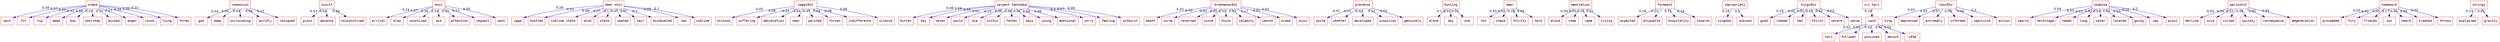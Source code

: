 strict digraph  {
	snake	 [color=red,
		fontname=courier,
		shape=box];
	neck	 [color=red,
		fontname=courier,
		shape=box];
	snake -> neck	 [color=blue,
		xlabel=0.59];
	fit	 [color=red,
		fontname=courier,
		shape=box];
	snake -> fit	 [color=blue,
		xlabel=0.57];
	tip	 [color=red,
		fontname=courier,
		shape=box];
	snake -> tip	 [color=blue,
		xlabel=0.33];
	dead	 [color=red,
		fontname=courier,
		shape=box];
	snake -> dead	 [color=blue,
		xlabel=0.33];
	bow	 [color=red,
		fontname=courier,
		shape=box];
	snake -> bow	 [color=blue,
		xlabel=0.28];
	doorstep	 [color=red,
		fontname=courier,
		shape=box];
	snake -> doorstep	 [color=blue,
		xlabel=0.33];
	picked	 [color=red,
		fontname=courier,
		shape=box];
	snake -> picked	 [color=blue,
		xlabel=0.37];
	anger	 [color=red,
		fontname=courier,
		shape=box];
	snake -> anger	 [color=blue,
		xlabel=0.27];
	round	 [color=red,
		fontname=courier,
		shape=box];
	snake -> round	 [color=blue,
		xlabel=0.35];
	lying	 [color=red,
		fontname=courier,
		shape=box];
	snake -> lying	 [color=blue,
		xlabel=0.32];
	threw	 [color=red,
		fontname=courier,
		shape=box];
	snake -> threw	 [color=blue,
		xlabel=0.31];
	communion	 [color=red,
		fontname=courier,
		shape=box];
	god	 [color=red,
		fontname=courier,
		shape=box];
	communion -> god	 [color=blue,
		xlabel=0.04];
	deep	 [color=red,
		fontname=courier,
		shape=box];
	communion -> deep	 [color=blue,
		xlabel=0.05];
	surrounding	 [color=red,
		fontname=courier,
		shape=box];
	communion -> surrounding	 [color=blue,
		xlabel=0.04];
	worldly	 [color=red,
		fontname=courier,
		shape=box];
	communion -> worldly	 [color=blue,
		xlabel=0.04];
	resigned	 [color=red,
		fontname=courier,
		shape=box];
	communion -> resigned	 [color=blue,
		xlabel=0.23];
	insult	 [color=red,
		fontname=courier,
		shape=box];
	gross	 [color=red,
		fontname=courier,
		shape=box];
	insult -> gross	 [color=blue,
		xlabel=0.23];
	absence	 [color=red,
		fontname=courier,
		shape=box];
	insult -> absence	 [color=blue,
		xlabel=0.04];
	misconstrued	 [color=red,
		fontname=courier,
		shape=box];
	insult -> misconstrued	 [color=blue,
		xlabel=0.44];
	muni	 [color=red,
		fontname=courier,
		shape=box];
	arrival	 [color=red,
		fontname=courier,
		shape=box];
	muni -> arrival	 [color=blue,
		xlabel=0.24];
	draw	 [color=red,
		fontname=courier,
		shape=box];
	muni -> draw	 [color=blue,
		xlabel=0.27];
	unnoticed	 [color=red,
		fontname=courier,
		shape=box];
	muni -> unnoticed	 [color=blue,
		xlabel=0.26];
	did	 [color=red,
		fontname=courier,
		shape=box];
	muni -> did	 [color=blue,
		xlabel=0.24];
	attention	 [color=red,
		fontname=courier,
		shape=box];
	muni -> attention	 [color=blue,
		xlabel=0.25];
	request	 [color=red,
		fontname=courier,
		shape=box];
	muni -> request	 [color=blue,
		xlabel=0.23];
	went	 [color=red,
		fontname=courier,
		shape=box];
	muni -> went	 [color=blue,
		xlabel=0.35];
	"deer skin"	 [color=red,
		fontname=courier,
		shape=box];
	sage	 [color=red,
		fontname=courier,
		shape=box];
	"deer skin" -> sage	 [color=blue,
		xlabel=0.29];
	knotted	 [color=red,
		fontname=courier,
		shape=box];
	"deer skin" -> knotted	 [color=blue,
		xlabel=0.03];
	"sublime state"	 [color=red,
		fontname=courier,
		shape=box];
	"deer skin" -> "sublime state"	 [color=blue,
		xlabel=0.09];
	mind	 [color=red,
		fontname=courier,
		shape=box];
	"deer skin" -> mind	 [color=blue,
		xlabel=0.07];
	state	 [color=red,
		fontname=courier,
		shape=box];
	"deer skin" -> state	 [color=blue,
		xlabel=0.1];
	seated	 [color=red,
		fontname=courier,
		shape=box];
	"deer skin" -> seated	 [color=blue,
		xlabel=0.07];
	hair	 [color=red,
		fontname=courier,
		shape=box];
	"deer skin" -> hair	 [color=blue,
		xlabel=0.07];
	disheveled	 [color=red,
		fontname=courier,
		shape=box];
	"deer skin" -> disheveled	 [color=blue,
		xlabel=0.1];
	was	 [color=red,
		fontname=courier,
		shape=box];
	"deer skin" -> was	 [color=blue,
		xlabel=0.05];
	sublime	 [color=red,
		fontname=courier,
		shape=box];
	"deer skin" -> sublime	 [color=blue,
		xlabel=0.1];
	"'sage\x92s'"	 [color=red,
		fontname=courier,
		shape=box];
	mistook	 [color=red,
		fontname=courier,
		shape=box];
	"'sage\x92s'" -> mistook	 [color=blue,
		xlabel=0.05];
	suffering	 [color=red,
		fontname=courier,
		shape=box];
	"'sage\x92s'" -> suffering	 [color=blue,
		xlabel=0.08];
	dehydration	 [color=red,
		fontname=courier,
		shape=box];
	"'sage\x92s'" -> dehydration	 [color=blue,
		xlabel=0.25];
	near	 [color=red,
		fontname=courier,
		shape=box];
	"'sage\x92s'" -> near	 [color=blue,
		xlabel=0.04];
	parched	 [color=red,
		fontname=courier,
		shape=box];
	"'sage\x92s'" -> parched	 [color=blue,
		xlabel=0.07];
	throat	 [color=red,
		fontname=courier,
		shape=box];
	"'sage\x92s'" -> throat	 [color=blue,
		xlabel=0.04];
	indifference	 [color=red,
		fontname=courier,
		shape=box];
	"'sage\x92s'" -> indifference	 [color=blue,
		xlabel=0.08];
	silence	 [color=red,
		fontname=courier,
		shape=box];
	"'sage\x92s'" -> silence	 [color=blue,
		xlabel=0.08];
	"serpent takshaka"	 [color=red,
		fontname=courier,
		shape=box];
	bitten	 [color=red,
		fontname=courier,
		shape=box];
	"serpent takshaka" -> bitten	 [color=blue,
		xlabel=0.06];
	boy	 [color=red,
		fontname=courier,
		shape=box];
	"serpent takshaka" -> boy	 [color=blue,
		xlabel=0.08];
	seven	 [color=red,
		fontname=courier,
		shape=box];
	"serpent takshaka" -> seven	 [color=blue,
		xlabel=0.05];
	would	 [color=red,
		fontname=courier,
		shape=box];
	"serpent takshaka" -> would	 [color=blue,
		xlabel=0.03];
	die	 [color=red,
		fontname=courier,
		shape=box];
	"serpent takshaka" -> die	 [color=blue,
		xlabel=0.12];
	within	 [color=red,
		fontname=courier,
		shape=box];
	"serpent takshaka" -> within	 [color=blue,
		xlabel=0.06];
	father	 [color=red,
		fontname=courier,
		shape=box];
	"serpent takshaka" -> father	 [color=blue,
		xlabel=0.08];
	days	 [color=red,
		fontname=courier,
		shape=box];
	"serpent takshaka" -> days	 [color=blue,
		xlabel=0.05];
	young	 [color=red,
		fontname=courier,
		shape=box];
	"serpent takshaka" -> young	 [color=blue,
		xlabel=0.24];
	emotional	 [color=red,
		fontname=courier,
		shape=box];
	"serpent takshaka" -> emotional	 [color=blue,
		xlabel=0.06];
	sorry	 [color=red,
		fontname=courier,
		shape=box];
	"serpent takshaka" -> sorry	 [color=blue,
		xlabel=0.3];
	feeling	 [color=red,
		fontname=courier,
		shape=box];
	"serpent takshaka" -> feeling	 [color=blue,
		xlabel=0.07];
	outburst	 [color=red,
		fontname=courier,
		shape=box];
	"serpent takshaka" -> outburst	 [color=blue,
		xlabel=0.08];
	"'brahmana\x92s'"	 [color=red,
		fontname=courier,
		shape=box];
	death	 [color=red,
		fontname=courier,
		shape=box];
	"'brahmana\x92s'" -> death	 [color=blue,
		xlabel=0.02];
	curse	 [color=red,
		fontname=courier,
		shape=box];
	"'brahmana\x92s'" -> curse	 [color=blue,
		xlabel=0.03];
	reversed	 [color=red,
		fontname=courier,
		shape=box];
	"'brahmana\x92s'" -> reversed	 [color=blue,
		xlabel=0.03];
	since	 [color=red,
		fontname=courier,
		shape=box];
	"'brahmana\x92s'" -> since	 [color=blue,
		xlabel=0.02];
	think	 [color=red,
		fontname=courier,
		shape=box];
	"'brahmana\x92s'" -> think	 [color=blue,
		xlabel=0.03];
	calamity	 [color=red,
		fontname=courier,
		shape=box];
	"'brahmana\x92s'" -> calamity	 [color=blue,
		xlabel=0.03];
	cannot	 [color=red,
		fontname=courier,
		shape=box];
	"'brahmana\x92s'" -> cannot	 [color=blue,
		xlabel=0.17];
	dread	 [color=red,
		fontname=courier,
		shape=box];
	"'brahmana\x92s'" -> dread	 [color=blue,
		xlabel=0.03];
	occur	 [color=red,
		fontname=courier,
		shape=box];
	"'brahmana\x92s'" -> occur	 [color=blue,
		xlabel=0.03];
	pretense	 [color=red,
		fontname=courier,
		shape=box];
	spite	 [color=red,
		fontname=courier,
		shape=box];
	pretense -> spite	 [color=blue,
		xlabel=0.01];
	whether	 [color=red,
		fontname=courier,
		shape=box];
	pretense -> whether	 [color=blue,
		xlabel=0.01];
	developed	 [color=red,
		fontname=courier,
		shape=box];
	pretense -> developed	 [color=blue,
		xlabel=0.02];
	suspicion	 [color=red,
		fontname=courier,
		shape=box];
	pretense -> suspicion	 [color=blue,
		xlabel=0.12];
	genuinely	 [color=red,
		fontname=courier,
		shape=box];
	pretense -> genuinely	 [color=blue,
		xlabel=0.02];
	hunting	 [color=red,
		fontname=courier,
		shape=box];
	alone	 [color=red,
		fontname=courier,
		shape=box];
	hunting -> alone	 [color=blue,
		xlabel=0.1];
	day	 [color=red,
		fontname=courier,
		shape=box];
	hunting -> day	 [color=blue,
		xlabel=0.01];
	one	 [color=red,
		fontname=courier,
		shape=box];
	hunting -> one	 [color=blue,
		xlabel=0.01];
	deer	 [color=red,
		fontname=courier,
		shape=box];
	hot	 [color=red,
		fontname=courier,
		shape=box];
	deer -> hot	 [color=blue,
		xlabel=0.03];
	chase	 [color=red,
		fontname=courier,
		shape=box];
	deer -> chase	 [color=blue,
		xlabel=0.03];
	thirsty	 [color=red,
		fontname=courier,
		shape=box];
	deer -> thirsty	 [color=blue,
		xlabel=0.16];
	herd	 [color=red,
		fontname=courier,
		shape=box];
	deer -> herd	 [color=blue,
		xlabel=0.04];
	meditation	 [color=red,
		fontname=courier,
		shape=box];
	aloud	 [color=red,
		fontname=courier,
		shape=box];
	meditation -> aloud	 [color=blue,
		xlabel=0.04];
	come	 [color=red,
		fontname=courier,
		shape=box];
	meditation -> come	 [color=blue,
		xlabel=0.03];
	came	 [color=red,
		fontname=courier,
		shape=box];
	meditation -> came	 [color=blue,
		xlabel=0.02];
	crying	 [color=red,
		fontname=courier,
		shape=box];
	meditation -> crying	 [color=blue,
		xlabel=0.21];
	foremost	 [color=red,
		fontname=courier,
		shape=box];
	expected	 [color=red,
		fontname=courier,
		shape=box];
	foremost -> expected	 [color=blue,
		xlabel=0.16];
	etiquette	 [color=red,
		fontname=courier,
		shape=box];
	foremost -> etiquette	 [color=blue,
		xlabel=0.23];
	hospitality	 [color=red,
		fontname=courier,
		shape=box];
	foremost -> hospitality	 [color=blue,
		xlabel=0.12];
	towards	 [color=red,
		fontname=courier,
		shape=box];
	foremost -> towards	 [color=blue,
		xlabel=0.18];
	impropriety	 [color=red,
		fontname=courier,
		shape=box];
	kingdom	 [color=red,
		fontname=courier,
		shape=box];
	impropriety -> kingdom	 [color=blue,
		xlabel=0.19];
	unknown	 [color=red,
		fontname=courier,
		shape=box];
	impropriety -> unknown	 [color=blue,
		xlabel=0.2];
	"'king\x92s'"	 [color=red,
		fontname=courier,
		shape=box];
	good	 [color=red,
		fontname=courier,
		shape=box];
	"'king\x92s'" -> good	 [color=blue,
		xlabel=0.14];
	robbed	 [color=red,
		fontname=courier,
		shape=box];
	"'king\x92s'" -> robbed	 [color=blue,
		xlabel=0.02];
	had	 [color=red,
		fontname=courier,
		shape=box];
	"'king\x92s'" -> had	 [color=blue,
		xlabel=0.02];
	thirst	 [color=red,
		fontname=courier,
		shape=box];
	"'king\x92s'" -> thirst	 [color=blue,
		xlabel=0.02];
	severe	 [color=red,
		fontname=courier,
		shape=box];
	"'king\x92s'" -> severe	 [color=blue,
		xlabel=0.02];
	sense	 [color=red,
		fontname=courier,
		shape=box];
	"'king\x92s'" -> sense	 [color=blue,
		xlabel=0.03];
	"sri hari"	 [color=red,
		fontname=courier,
		shape=box];
	said	 [color=red,
		fontname=courier,
		shape=box];
	"sri hari" -> said	 [color=blue,
		xlabel=0.19];
	hari	 [color=red,
		fontname=courier,
		shape=box];
	said -> hari	 [color=blue,
		xlabel=0.02];
	follower	 [color=red,
		fontname=courier,
		shape=box];
	said -> follower	 [color=blue,
		xlabel=0.02];
	punished	 [color=red,
		fontname=courier,
		shape=box];
	said -> punished	 [color=blue,
		xlabel=0.02];
	devout	 [color=red,
		fontname=courier,
		shape=box];
	said -> devout	 [color=blue,
		xlabel=0.02];
	"'\x93a'"	 [color=red,
		fontname=courier,
		shape=box];
	said -> "'\x93a'"	 [color=blue,
		xlabel=0.02];
	"'son\x92s'"	 [color=red,
		fontname=courier,
		shape=box];
	king	 [color=red,
		fontname=courier,
		shape=box];
	"'son\x92s'" -> king	 [color=blue,
		xlabel=0.03];
	depressed	 [color=red,
		fontname=courier,
		shape=box];
	"'son\x92s'" -> depressed	 [color=blue,
		xlabel=0.03];
	extremely	 [color=red,
		fontname=courier,
		shape=box];
	"'son\x92s'" -> extremely	 [color=blue,
		xlabel=0.07];
	informed	 [color=red,
		fontname=courier,
		shape=box];
	"'son\x92s'" -> informed	 [color=blue,
		xlabel=0.09];
	impulsive	 [color=red,
		fontname=courier,
		shape=box];
	"'son\x92s'" -> impulsive	 [color=blue,
		xlabel=0.04];
	action	 [color=red,
		fontname=courier,
		shape=box];
	"'son\x92s'" -> action	 [color=blue,
		xlabel=0.2];
	shamika	 [color=red,
		fontname=courier,
		shape=box];
	search	 [color=red,
		fontname=courier,
		shape=box];
	shamika -> search	 [color=blue,
		xlabel=0.04];
	hermitage	 [color=red,
		fontname=courier,
		shape=box];
	shamika -> hermitage	 [color=blue,
		xlabel=0.03];
	named	 [color=red,
		fontname=courier,
		shape=box];
	shamika -> named	 [color=blue,
		xlabel=0.03];
	long	 [color=red,
		fontname=courier,
		shape=box];
	shamika -> long	 [color=blue,
		xlabel=0.02];
	water	 [color=red,
		fontname=courier,
		shape=box];
	shamika -> water	 [color=blue,
		xlabel=0.03];
	located	 [color=red,
		fontname=courier,
		shape=box];
	shamika -> located	 [color=blue,
		xlabel=0.03];
	going	 [color=red,
		fontname=courier,
		shape=box];
	shamika -> going	 [color=blue,
		xlabel=0.03];
	way	 [color=red,
		fontname=courier,
		shape=box];
	shamika -> way	 [color=blue,
		xlabel=0.02];
	pious	 [color=red,
		fontname=courier,
		shape=box];
	shamika -> pious	 [color=blue,
		xlabel=0.2];
	parikshit	 [color=red,
		fontname=courier,
		shape=box];
	decline	 [color=red,
		fontname=courier,
		shape=box];
	parikshit -> decline	 [color=blue,
		xlabel=0.05];
	sure	 [color=red,
		fontname=courier,
		shape=box];
	parikshit -> sure	 [color=blue,
		xlabel=0.03];
	cursed	 [color=red,
		fontname=courier,
		shape=box];
	parikshit -> cursed	 [color=blue,
		xlabel=0.23];
	society	 [color=red,
		fontname=courier,
		shape=box];
	parikshit -> society	 [color=blue,
		xlabel=0.04];
	consequence	 [color=red,
		fontname=courier,
		shape=box];
	parikshit -> consequence	 [color=blue,
		xlabel=0.05];
	degeneration	 [color=red,
		fontname=courier,
		shape=box];
	parikshit -> degeneration	 [color=blue,
		xlabel=0.04];
	homeward	 [color=red,
		fontname=courier,
		shape=box];
	proceeded	 [color=red,
		fontname=courier,
		shape=box];
	homeward -> proceeded	 [color=blue,
		xlabel=0.03];
	fury	 [color=red,
		fontname=courier,
		shape=box];
	homeward -> fury	 [color=blue,
		xlabel=0.02];
	friends	 [color=red,
		fontname=courier,
		shape=box];
	homeward -> friends	 [color=blue,
		xlabel=0.03];
	son	 [color=red,
		fontname=courier,
		shape=box];
	homeward -> son	 [color=blue,
		xlabel=0.17];
	heard	 [color=red,
		fontname=courier,
		shape=box];
	homeward -> heard	 [color=blue,
		xlabel=0.03];
	treated	 [color=red,
		fontname=courier,
		shape=box];
	homeward -> treated	 [color=blue,
		xlabel=0.05];
	throws	 [color=red,
		fontname=courier,
		shape=box];
	homeward -> throws	 [color=blue,
		xlabel=0.02];
	shringi	 [color=red,
		fontname=courier,
		shape=box];
	explained	 [color=red,
		fontname=courier,
		shape=box];
	shringi -> explained	 [color=blue,
		xlabel=0.14];
	gravity	 [color=red,
		fontname=courier,
		shape=box];
	shringi -> gravity	 [color=blue,
		xlabel=0.02];
}
